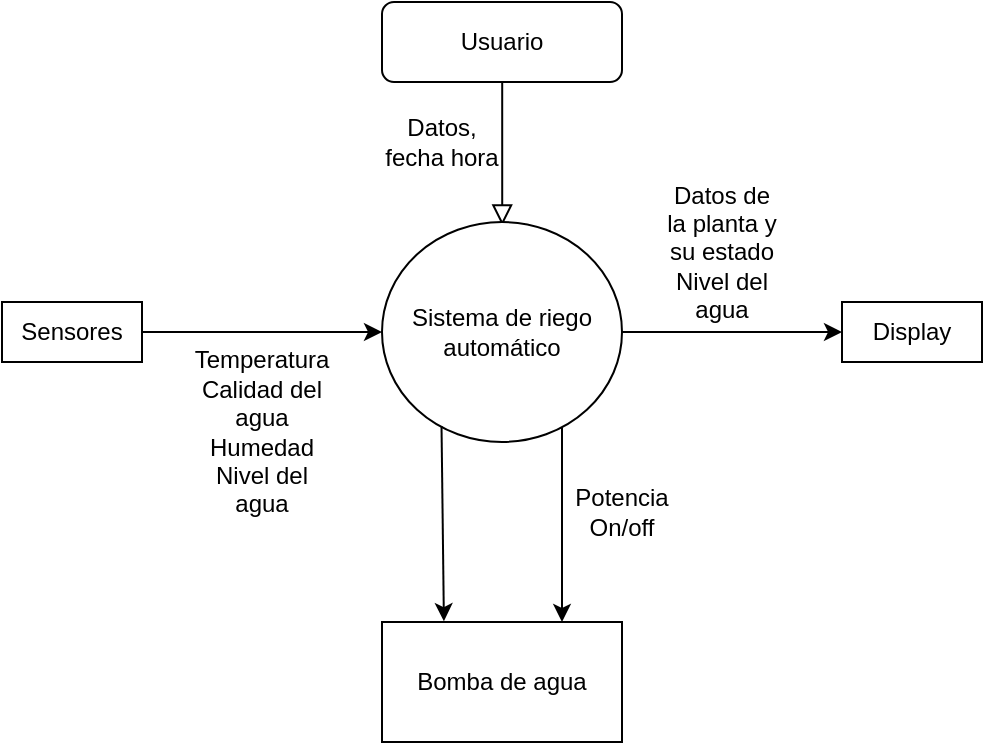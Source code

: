 <mxfile version="26.0.16">
  <diagram id="C5RBs43oDa-KdzZeNtuy" name="Page-1">
    <mxGraphModel dx="953" dy="595" grid="1" gridSize="10" guides="1" tooltips="1" connect="1" arrows="1" fold="1" page="1" pageScale="1" pageWidth="827" pageHeight="1169" math="0" shadow="0">
      <root>
        <mxCell id="WIyWlLk6GJQsqaUBKTNV-0" />
        <mxCell id="WIyWlLk6GJQsqaUBKTNV-1" parent="WIyWlLk6GJQsqaUBKTNV-0" />
        <mxCell id="WIyWlLk6GJQsqaUBKTNV-2" value="" style="rounded=0;html=1;jettySize=auto;orthogonalLoop=1;fontSize=11;endArrow=block;endFill=0;endSize=8;strokeWidth=1;shadow=0;labelBackgroundColor=none;edgeStyle=orthogonalEdgeStyle;entryX=0.501;entryY=0.016;entryDx=0;entryDy=0;entryPerimeter=0;exitX=0.422;exitY=1;exitDx=0;exitDy=0;exitPerimeter=0;" parent="WIyWlLk6GJQsqaUBKTNV-1" source="WIyWlLk6GJQsqaUBKTNV-3" target="yPDKOFDvKk30kmoni63R-5" edge="1">
          <mxGeometry relative="1" as="geometry">
            <mxPoint x="430" y="160" as="targetPoint" />
            <Array as="points">
              <mxPoint x="430" y="90" />
            </Array>
          </mxGeometry>
        </mxCell>
        <mxCell id="WIyWlLk6GJQsqaUBKTNV-3" value="Usuario" style="rounded=1;whiteSpace=wrap;html=1;fontSize=12;glass=0;strokeWidth=1;shadow=0;" parent="WIyWlLk6GJQsqaUBKTNV-1" vertex="1">
          <mxGeometry x="370" y="50" width="120" height="40" as="geometry" />
        </mxCell>
        <mxCell id="yPDKOFDvKk30kmoni63R-0" value="Datos, fecha hora" style="text;html=1;align=center;verticalAlign=middle;whiteSpace=wrap;rounded=0;rotation=0;" parent="WIyWlLk6GJQsqaUBKTNV-1" vertex="1">
          <mxGeometry x="370" y="110" width="60" height="20" as="geometry" />
        </mxCell>
        <mxCell id="yPDKOFDvKk30kmoni63R-8" value="" style="edgeStyle=orthogonalEdgeStyle;rounded=0;orthogonalLoop=1;jettySize=auto;html=1;" parent="WIyWlLk6GJQsqaUBKTNV-1" source="yPDKOFDvKk30kmoni63R-5" target="yPDKOFDvKk30kmoni63R-7" edge="1">
          <mxGeometry relative="1" as="geometry">
            <Array as="points">
              <mxPoint x="460" y="350" />
              <mxPoint x="460" y="350" />
            </Array>
          </mxGeometry>
        </mxCell>
        <mxCell id="K8uMA1wO71VC89j2qumG-1" style="edgeStyle=orthogonalEdgeStyle;rounded=0;orthogonalLoop=1;jettySize=auto;html=1;exitX=1;exitY=0.5;exitDx=0;exitDy=0;entryX=0;entryY=0.5;entryDx=0;entryDy=0;" parent="WIyWlLk6GJQsqaUBKTNV-1" source="yPDKOFDvKk30kmoni63R-5" target="K8uMA1wO71VC89j2qumG-0" edge="1">
          <mxGeometry relative="1" as="geometry" />
        </mxCell>
        <mxCell id="yPDKOFDvKk30kmoni63R-5" value="Sistema de riego automático" style="ellipse;whiteSpace=wrap;html=1;" parent="WIyWlLk6GJQsqaUBKTNV-1" vertex="1">
          <mxGeometry x="370" y="160" width="120" height="110" as="geometry" />
        </mxCell>
        <mxCell id="yPDKOFDvKk30kmoni63R-7" value="Bomba de agua " style="whiteSpace=wrap;html=1;" parent="WIyWlLk6GJQsqaUBKTNV-1" vertex="1">
          <mxGeometry x="370" y="360" width="120" height="60" as="geometry" />
        </mxCell>
        <mxCell id="yPDKOFDvKk30kmoni63R-9" value="&lt;div&gt;Potencia&lt;/div&gt;&lt;div&gt;On/off&lt;br&gt;&lt;/div&gt;" style="text;strokeColor=none;align=center;fillColor=none;html=1;verticalAlign=middle;whiteSpace=wrap;rounded=0;" parent="WIyWlLk6GJQsqaUBKTNV-1" vertex="1">
          <mxGeometry x="460" y="290" width="60" height="30" as="geometry" />
        </mxCell>
        <mxCell id="yPDKOFDvKk30kmoni63R-10" value="" style="endArrow=classic;html=1;rounded=0;entryX=0.258;entryY=-0.007;entryDx=0;entryDy=0;entryPerimeter=0;exitX=0.248;exitY=0.927;exitDx=0;exitDy=0;exitPerimeter=0;" parent="WIyWlLk6GJQsqaUBKTNV-1" source="yPDKOFDvKk30kmoni63R-5" target="yPDKOFDvKk30kmoni63R-7" edge="1">
          <mxGeometry width="50" height="50" relative="1" as="geometry">
            <mxPoint x="399.46" y="255.25" as="sourcePoint" />
            <mxPoint x="400.54" y="375" as="targetPoint" />
          </mxGeometry>
        </mxCell>
        <mxCell id="yPDKOFDvKk30kmoni63R-13" style="edgeStyle=orthogonalEdgeStyle;rounded=0;orthogonalLoop=1;jettySize=auto;html=1;exitX=1;exitY=0.5;exitDx=0;exitDy=0;entryX=0;entryY=0.5;entryDx=0;entryDy=0;" parent="WIyWlLk6GJQsqaUBKTNV-1" source="yPDKOFDvKk30kmoni63R-11" target="yPDKOFDvKk30kmoni63R-5" edge="1">
          <mxGeometry relative="1" as="geometry" />
        </mxCell>
        <mxCell id="yPDKOFDvKk30kmoni63R-11" value="Sensores " style="rounded=0;whiteSpace=wrap;html=1;" parent="WIyWlLk6GJQsqaUBKTNV-1" vertex="1">
          <mxGeometry x="180" y="200" width="70" height="30" as="geometry" />
        </mxCell>
        <mxCell id="yPDKOFDvKk30kmoni63R-14" value="&lt;div&gt;Temperatura&lt;/div&gt;&lt;div&gt;Calidad del agua&lt;/div&gt;&lt;div&gt;Humedad&lt;/div&gt;&lt;div&gt;Nivel del agua&lt;/div&gt;" style="text;strokeColor=none;align=center;fillColor=none;html=1;verticalAlign=middle;whiteSpace=wrap;rounded=0;" parent="WIyWlLk6GJQsqaUBKTNV-1" vertex="1">
          <mxGeometry x="280" y="250" width="60" height="30" as="geometry" />
        </mxCell>
        <mxCell id="K8uMA1wO71VC89j2qumG-0" value="Display" style="rounded=0;whiteSpace=wrap;html=1;" parent="WIyWlLk6GJQsqaUBKTNV-1" vertex="1">
          <mxGeometry x="600" y="200" width="70" height="30" as="geometry" />
        </mxCell>
        <mxCell id="K8uMA1wO71VC89j2qumG-2" value="&lt;div&gt;Datos de la planta y su estado&lt;/div&gt;&lt;div&gt;Nivel del agua&lt;/div&gt;" style="text;html=1;align=center;verticalAlign=middle;whiteSpace=wrap;rounded=0;" parent="WIyWlLk6GJQsqaUBKTNV-1" vertex="1">
          <mxGeometry x="510" y="160" width="60" height="30" as="geometry" />
        </mxCell>
      </root>
    </mxGraphModel>
  </diagram>
</mxfile>
